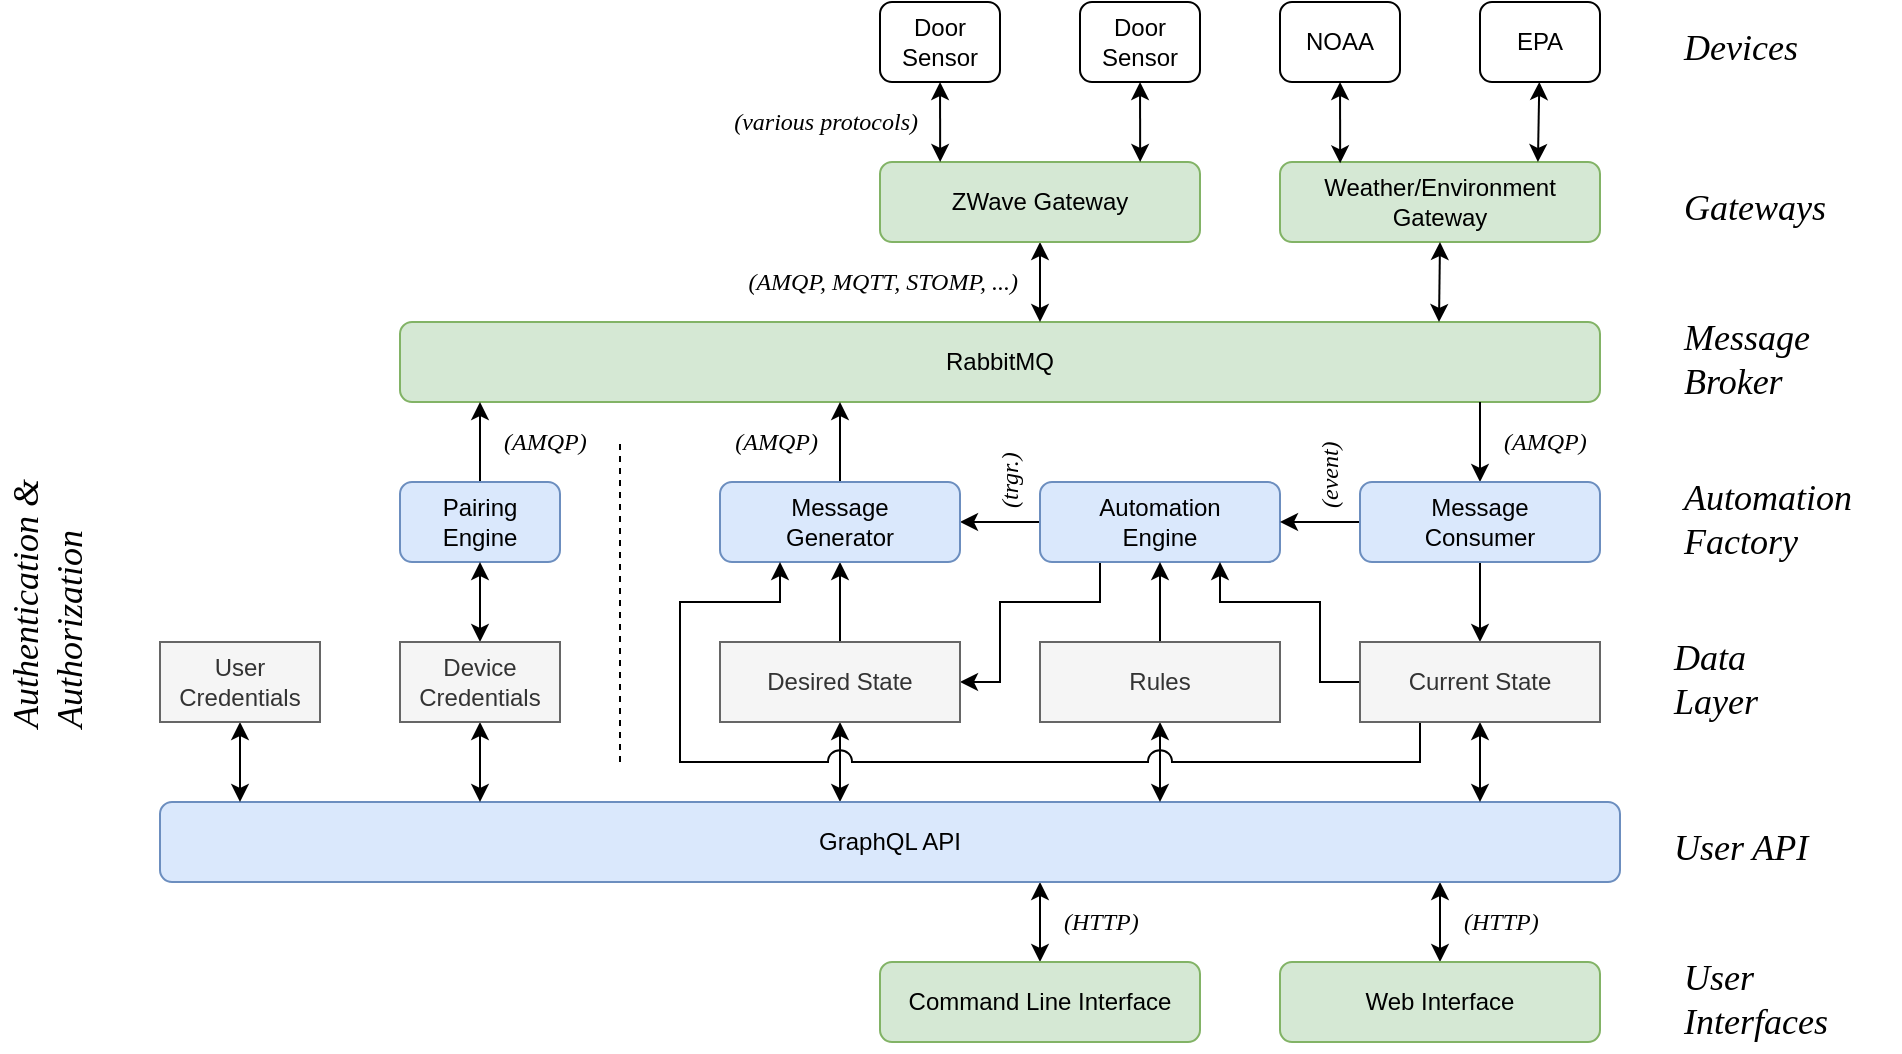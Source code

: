 <mxfile version="13.3.9" type="device"><diagram id="nyFlotmh9oRMmqSYARnF" name="Page-1"><mxGraphModel dx="946" dy="614" grid="1" gridSize="10" guides="1" tooltips="1" connect="1" arrows="1" fold="1" page="1" pageScale="1" pageWidth="1100" pageHeight="850" math="0" shadow="0"><root><mxCell id="0"/><mxCell id="1" parent="0"/><mxCell id="MtfKd6-NrAOQEtamVdi_-2" value="RabbitMQ" style="rounded=1;whiteSpace=wrap;html=1;fillColor=#d5e8d4;strokeColor=#82b366;" parent="1" vertex="1"><mxGeometry x="280" y="320" width="600" height="40" as="geometry"/></mxCell><mxCell id="crTIPaQlFp2diR58oL3v-14" value="" style="edgeStyle=orthogonalEdgeStyle;rounded=0;orthogonalLoop=1;jettySize=auto;html=1;startArrow=classic;startFill=1;" parent="1" source="MtfKd6-NrAOQEtamVdi_-15" target="crTIPaQlFp2diR58oL3v-1" edge="1"><mxGeometry relative="1" as="geometry"><Array as="points"><mxPoint x="800" y="630"/><mxPoint x="800" y="630"/></Array></mxGeometry></mxCell><mxCell id="MtfKd6-NrAOQEtamVdi_-15" value="Web Interface&lt;br&gt;" style="rounded=1;whiteSpace=wrap;html=1;fillColor=#d5e8d4;strokeColor=#82b366;" parent="1" vertex="1"><mxGeometry x="720" y="640" width="160" height="40" as="geometry"/></mxCell><mxCell id="crTIPaQlFp2diR58oL3v-15" value="" style="edgeStyle=orthogonalEdgeStyle;rounded=0;orthogonalLoop=1;jettySize=auto;html=1;startArrow=classic;startFill=1;" parent="1" source="MtfKd6-NrAOQEtamVdi_-23" target="crTIPaQlFp2diR58oL3v-1" edge="1"><mxGeometry relative="1" as="geometry"><Array as="points"><mxPoint x="600" y="630"/><mxPoint x="600" y="630"/></Array></mxGeometry></mxCell><mxCell id="MtfKd6-NrAOQEtamVdi_-23" value="Command Line Interface&lt;br&gt;" style="rounded=1;whiteSpace=wrap;html=1;fillColor=#d5e8d4;align=center;strokeColor=#82b366;" parent="1" vertex="1"><mxGeometry x="520" y="640" width="160" height="40" as="geometry"/></mxCell><mxCell id="crTIPaQlFp2diR58oL3v-50" value="" style="edgeStyle=orthogonalEdgeStyle;rounded=0;orthogonalLoop=1;jettySize=auto;html=1;startArrow=none;startFill=0;endArrow=classic;endFill=1;" parent="1" source="oq3WfbMp-8Tl82nZoWhs-5" target="crTIPaQlFp2diR58oL3v-29" edge="1"><mxGeometry relative="1" as="geometry"><mxPoint x="500" y="480" as="sourcePoint"/></mxGeometry></mxCell><mxCell id="crTIPaQlFp2diR58oL3v-57" value="" style="edgeStyle=orthogonalEdgeStyle;rounded=0;orthogonalLoop=1;jettySize=auto;html=1;startArrow=classic;startFill=1;endArrow=classic;endFill=1;jumpStyle=none;" parent="1" source="oq3WfbMp-8Tl82nZoWhs-5" target="crTIPaQlFp2diR58oL3v-1" edge="1"><mxGeometry relative="1" as="geometry"><Array as="points"><mxPoint x="500" y="550"/><mxPoint x="500" y="550"/></Array><mxPoint x="500" y="540" as="sourcePoint"/></mxGeometry></mxCell><mxCell id="crTIPaQlFp2diR58oL3v-43" value="" style="edgeStyle=orthogonalEdgeStyle;rounded=0;orthogonalLoop=1;jettySize=auto;html=1;startArrow=none;startFill=0;endArrow=classic;endFill=1;" parent="1" source="MtfKd6-NrAOQEtamVdi_-88" target="crTIPaQlFp2diR58oL3v-29" edge="1"><mxGeometry relative="1" as="geometry"/></mxCell><mxCell id="crTIPaQlFp2diR58oL3v-48" style="edgeStyle=orthogonalEdgeStyle;rounded=0;orthogonalLoop=1;jettySize=auto;html=1;exitX=0.25;exitY=1;exitDx=0;exitDy=0;startArrow=none;startFill=0;endArrow=classic;endFill=1;" parent="1" source="MtfKd6-NrAOQEtamVdi_-88" target="oq3WfbMp-8Tl82nZoWhs-5" edge="1"><mxGeometry relative="1" as="geometry"><Array as="points"><mxPoint x="630" y="460"/><mxPoint x="580" y="460"/><mxPoint x="580" y="500"/></Array><mxPoint x="559.52" y="510.18" as="targetPoint"/></mxGeometry></mxCell><mxCell id="MtfKd6-NrAOQEtamVdi_-88" value="Automation&lt;br&gt;Engine" style="rounded=1;whiteSpace=wrap;html=1;fillColor=#dae8fc;align=center;strokeColor=#6c8ebf;" parent="1" vertex="1"><mxGeometry x="600" y="400" width="120" height="40" as="geometry"/></mxCell><mxCell id="MtfKd6-NrAOQEtamVdi_-129" value="" style="edgeStyle=none;rounded=0;orthogonalLoop=1;jettySize=auto;html=1;startArrow=classic;startFill=1;endArrow=classic;endFill=1;" parent="1" source="MtfKd6-NrAOQEtamVdi_-122" edge="1"><mxGeometry relative="1" as="geometry"><mxPoint x="600" y="320" as="targetPoint"/></mxGeometry></mxCell><mxCell id="MtfKd6-NrAOQEtamVdi_-122" value="ZWave Gateway&lt;br&gt;" style="rounded=1;whiteSpace=wrap;html=1;fillColor=#d5e8d4;strokeColor=#82b366;" parent="1" vertex="1"><mxGeometry x="520" y="240" width="160" height="40" as="geometry"/></mxCell><mxCell id="MtfKd6-NrAOQEtamVdi_-126" value="" style="edgeStyle=none;rounded=0;orthogonalLoop=1;jettySize=auto;html=1;startArrow=classic;startFill=1;endArrow=classic;endFill=1;entryX=0.188;entryY=0;entryDx=0;entryDy=0;entryPerimeter=0;" parent="1" source="MtfKd6-NrAOQEtamVdi_-123" target="MtfKd6-NrAOQEtamVdi_-122" edge="1"><mxGeometry relative="1" as="geometry"><mxPoint x="550" y="190" as="targetPoint"/></mxGeometry></mxCell><mxCell id="MtfKd6-NrAOQEtamVdi_-123" value="Door&lt;br&gt;Sensor&lt;br&gt;" style="rounded=1;whiteSpace=wrap;html=1;" parent="1" vertex="1"><mxGeometry x="520" y="160" width="60" height="40" as="geometry"/></mxCell><mxCell id="MtfKd6-NrAOQEtamVdi_-125" value="" style="edgeStyle=none;rounded=0;orthogonalLoop=1;jettySize=auto;html=1;startArrow=classic;startFill=1;endArrow=classic;endFill=1;entryX=0.813;entryY=0;entryDx=0;entryDy=0;entryPerimeter=0;" parent="1" source="MtfKd6-NrAOQEtamVdi_-124" target="MtfKd6-NrAOQEtamVdi_-122" edge="1"><mxGeometry relative="1" as="geometry"><mxPoint x="650" y="200" as="targetPoint"/></mxGeometry></mxCell><mxCell id="MtfKd6-NrAOQEtamVdi_-124" value="Door&lt;br&gt;Sensor&lt;br&gt;" style="rounded=1;whiteSpace=wrap;html=1;" parent="1" vertex="1"><mxGeometry x="620" y="160" width="60" height="40" as="geometry"/></mxCell><mxCell id="OB2HOh7Wm_sJz5mUgPdf-1" value="Weather/Environment Gateway&lt;br&gt;" style="rounded=1;whiteSpace=wrap;html=1;fillColor=#d5e8d4;strokeColor=#82b366;" parent="1" vertex="1"><mxGeometry x="720" y="240" width="160" height="40" as="geometry"/></mxCell><mxCell id="OB2HOh7Wm_sJz5mUgPdf-2" value="" style="edgeStyle=none;rounded=0;orthogonalLoop=1;jettySize=auto;html=1;startArrow=classic;startFill=1;endArrow=classic;endFill=1;entryX=0.188;entryY=0.017;entryDx=0;entryDy=0;entryPerimeter=0;" parent="1" source="OB2HOh7Wm_sJz5mUgPdf-3" target="OB2HOh7Wm_sJz5mUgPdf-1" edge="1"><mxGeometry relative="1" as="geometry"><mxPoint x="750" y="190" as="targetPoint"/></mxGeometry></mxCell><mxCell id="OB2HOh7Wm_sJz5mUgPdf-3" value="NOAA&lt;br&gt;" style="rounded=1;whiteSpace=wrap;html=1;" parent="1" vertex="1"><mxGeometry x="720" y="160" width="60" height="40" as="geometry"/></mxCell><mxCell id="OB2HOh7Wm_sJz5mUgPdf-4" value="" style="edgeStyle=none;rounded=0;orthogonalLoop=1;jettySize=auto;html=1;startArrow=classic;startFill=1;endArrow=classic;endFill=1;entryX=0.806;entryY=0;entryDx=0;entryDy=0;entryPerimeter=0;" parent="1" source="OB2HOh7Wm_sJz5mUgPdf-5" target="OB2HOh7Wm_sJz5mUgPdf-1" edge="1"><mxGeometry relative="1" as="geometry"><mxPoint x="850" y="200" as="targetPoint"/></mxGeometry></mxCell><mxCell id="OB2HOh7Wm_sJz5mUgPdf-5" value="EPA&lt;br&gt;" style="rounded=1;whiteSpace=wrap;html=1;" parent="1" vertex="1"><mxGeometry x="820" y="160" width="60" height="40" as="geometry"/></mxCell><mxCell id="OB2HOh7Wm_sJz5mUgPdf-12" value="" style="edgeStyle=none;rounded=0;orthogonalLoop=1;jettySize=auto;html=1;startArrow=classic;startFill=1;endArrow=classic;endFill=1;" parent="1" edge="1"><mxGeometry relative="1" as="geometry"><mxPoint x="799.5" y="320" as="targetPoint"/><mxPoint x="800" y="280" as="sourcePoint"/></mxGeometry></mxCell><mxCell id="uU05n5d9MdpaISkNptbO-14" value="" style="edgeStyle=orthogonalEdgeStyle;rounded=0;orthogonalLoop=1;jettySize=auto;html=1;" parent="1" edge="1"><mxGeometry relative="1" as="geometry"><Array as="points"><mxPoint x="120" y="410"/><mxPoint x="120" y="410"/></Array><mxPoint x="160" y="410" as="sourcePoint"/></mxGeometry></mxCell><mxCell id="QIztM4St6ZhZZ24SG2eG-1" value="&lt;font style=&quot;font-size: 18px;&quot;&gt;&lt;span style=&quot;font-size: 18px;&quot;&gt;&lt;i style=&quot;font-size: 18px;&quot;&gt;Devices&lt;/i&gt;&lt;/span&gt;&lt;/font&gt;" style="text;html=1;resizable=0;points=[];autosize=1;align=left;verticalAlign=top;spacingTop=-4;fontStyle=0;fontFamily=Georgia;fontSize=18;" parent="1" vertex="1"><mxGeometry x="920" y="170" width="80" height="20" as="geometry"/></mxCell><mxCell id="QIztM4St6ZhZZ24SG2eG-2" value="&lt;font style=&quot;font-size: 18px;&quot;&gt;&lt;span style=&quot;font-size: 18px;&quot;&gt;&lt;i style=&quot;font-size: 18px;&quot;&gt;Gateways&lt;/i&gt;&lt;/span&gt;&lt;/font&gt;" style="text;html=1;resizable=0;points=[];autosize=1;align=left;verticalAlign=top;spacingTop=-4;fontStyle=0;fontFamily=Georgia;fontSize=18;" parent="1" vertex="1"><mxGeometry x="920" y="250" width="90" height="20" as="geometry"/></mxCell><mxCell id="QIztM4St6ZhZZ24SG2eG-3" value="&lt;font style=&quot;font-size: 18px&quot;&gt;&lt;span style=&quot;font-size: 18px&quot;&gt;&lt;i style=&quot;font-size: 18px&quot;&gt;Message &lt;br&gt;Broker&lt;br&gt;&lt;/i&gt;&lt;/span&gt;&lt;/font&gt;" style="text;html=1;resizable=0;points=[];autosize=1;align=left;verticalAlign=top;spacingTop=-4;fontStyle=0;fontFamily=Georgia;fontSize=18;" parent="1" vertex="1"><mxGeometry x="920" y="315" width="90" height="50" as="geometry"/></mxCell><mxCell id="R3oFiwPBxOHr03Vyc30n-2" value="&lt;font face=&quot;Georgia&quot; style=&quot;font-size: 12px&quot;&gt;&lt;i&gt;(various protocols)&lt;/i&gt;&lt;/font&gt;" style="text;html=1;align=right;verticalAlign=middle;resizable=0;points=[];autosize=1;" parent="1" vertex="1"><mxGeometry x="420" y="210" width="120" height="20" as="geometry"/></mxCell><mxCell id="R3oFiwPBxOHr03Vyc30n-3" value="&lt;font face=&quot;Georgia&quot; style=&quot;font-size: 12px&quot;&gt;&lt;i&gt;(AMQP, MQTT, STOMP, ...)&lt;/i&gt;&lt;/font&gt;" style="text;html=1;align=right;verticalAlign=middle;resizable=0;points=[];autosize=1;" parent="1" vertex="1"><mxGeometry x="430" y="290" width="160" height="20" as="geometry"/></mxCell><mxCell id="crTIPaQlFp2diR58oL3v-37" style="edgeStyle=orthogonalEdgeStyle;rounded=0;orthogonalLoop=1;jettySize=auto;html=1;exitX=0.5;exitY=0;exitDx=0;exitDy=0;startArrow=classic;startFill=1;endArrow=none;endFill=0;" parent="1" source="R3oFiwPBxOHr03Vyc30n-8" target="MtfKd6-NrAOQEtamVdi_-2" edge="1"><mxGeometry relative="1" as="geometry"><mxPoint x="820" y="380" as="targetPoint"/><Array as="points"><mxPoint x="820" y="370"/><mxPoint x="820" y="370"/></Array></mxGeometry></mxCell><mxCell id="crTIPaQlFp2diR58oL3v-42" value="" style="edgeStyle=orthogonalEdgeStyle;rounded=0;orthogonalLoop=1;jettySize=auto;html=1;startArrow=none;startFill=0;endArrow=classic;endFill=1;" parent="1" source="R3oFiwPBxOHr03Vyc30n-8" target="MtfKd6-NrAOQEtamVdi_-88" edge="1"><mxGeometry relative="1" as="geometry"/></mxCell><mxCell id="crTIPaQlFp2diR58oL3v-46" value="" style="edgeStyle=orthogonalEdgeStyle;rounded=0;orthogonalLoop=1;jettySize=auto;html=1;startArrow=none;startFill=0;endArrow=classic;endFill=1;" parent="1" source="R3oFiwPBxOHr03Vyc30n-8" target="crTIPaQlFp2diR58oL3v-31" edge="1"><mxGeometry relative="1" as="geometry"/></mxCell><mxCell id="R3oFiwPBxOHr03Vyc30n-8" value="Message&lt;br&gt;Consumer" style="rounded=1;whiteSpace=wrap;html=1;fillColor=#dae8fc;align=center;strokeColor=#6c8ebf;" parent="1" vertex="1"><mxGeometry x="760" y="400" width="120" height="40" as="geometry"/></mxCell><mxCell id="crTIPaQlFp2diR58oL3v-1" value="GraphQL API" style="rounded=1;whiteSpace=wrap;html=1;fillColor=#dae8fc;strokeColor=#6c8ebf;rotation=0;" parent="1" vertex="1"><mxGeometry x="160" y="560" width="730" height="40" as="geometry"/></mxCell><mxCell id="oq3WfbMp-8Tl82nZoWhs-3" value="" style="edgeStyle=orthogonalEdgeStyle;rounded=0;orthogonalLoop=1;jettySize=auto;html=1;" edge="1" parent="1" source="crTIPaQlFp2diR58oL3v-29" target="MtfKd6-NrAOQEtamVdi_-2"><mxGeometry relative="1" as="geometry"><Array as="points"><mxPoint x="500" y="370"/><mxPoint x="500" y="370"/></Array></mxGeometry></mxCell><mxCell id="crTIPaQlFp2diR58oL3v-29" value="Message&lt;br&gt;Generator" style="rounded=1;whiteSpace=wrap;html=1;fillColor=#dae8fc;align=center;strokeColor=#6c8ebf;" parent="1" vertex="1"><mxGeometry x="440" y="400" width="120" height="40" as="geometry"/></mxCell><mxCell id="crTIPaQlFp2diR58oL3v-47" value="" style="edgeStyle=orthogonalEdgeStyle;rounded=0;orthogonalLoop=1;jettySize=auto;html=1;startArrow=none;startFill=0;endArrow=classic;endFill=1;" parent="1" source="crTIPaQlFp2diR58oL3v-30" target="MtfKd6-NrAOQEtamVdi_-88" edge="1"><mxGeometry relative="1" as="geometry"/></mxCell><mxCell id="crTIPaQlFp2diR58oL3v-58" value="" style="edgeStyle=orthogonalEdgeStyle;rounded=0;orthogonalLoop=1;jettySize=auto;html=1;startArrow=classic;startFill=1;endArrow=classic;endFill=1;jumpStyle=none;jumpSize=6;" parent="1" source="crTIPaQlFp2diR58oL3v-30" target="crTIPaQlFp2diR58oL3v-1" edge="1"><mxGeometry relative="1" as="geometry"><Array as="points"><mxPoint x="660" y="570"/><mxPoint x="660" y="570"/></Array></mxGeometry></mxCell><mxCell id="crTIPaQlFp2diR58oL3v-30" value="Rules" style="rounded=0;whiteSpace=wrap;html=1;align=center;fillColor=#f5f5f5;strokeColor=#666666;fontColor=#333333;" parent="1" vertex="1"><mxGeometry x="600" y="480" width="120" height="40" as="geometry"/></mxCell><mxCell id="crTIPaQlFp2diR58oL3v-49" style="edgeStyle=orthogonalEdgeStyle;rounded=0;orthogonalLoop=1;jettySize=auto;html=1;exitX=0.25;exitY=1;exitDx=0;exitDy=0;entryX=0.25;entryY=1;entryDx=0;entryDy=0;startArrow=none;startFill=0;endArrow=classic;endFill=1;jumpStyle=arc;jumpSize=12;" parent="1" source="crTIPaQlFp2diR58oL3v-31" target="crTIPaQlFp2diR58oL3v-29" edge="1"><mxGeometry relative="1" as="geometry"><Array as="points"><mxPoint x="790" y="540"/><mxPoint x="420" y="540"/><mxPoint x="420" y="460"/><mxPoint x="470" y="460"/></Array></mxGeometry></mxCell><mxCell id="crTIPaQlFp2diR58oL3v-65" value="" style="edgeStyle=orthogonalEdgeStyle;rounded=0;jumpStyle=none;jumpSize=12;orthogonalLoop=1;jettySize=auto;html=1;startArrow=classic;startFill=1;endArrow=classic;endFill=1;" parent="1" source="crTIPaQlFp2diR58oL3v-31" target="crTIPaQlFp2diR58oL3v-1" edge="1"><mxGeometry relative="1" as="geometry"><Array as="points"><mxPoint x="820" y="580"/><mxPoint x="820" y="580"/></Array></mxGeometry></mxCell><mxCell id="crTIPaQlFp2diR58oL3v-67" style="edgeStyle=orthogonalEdgeStyle;rounded=0;jumpStyle=none;jumpSize=12;orthogonalLoop=1;jettySize=auto;html=1;exitX=0;exitY=0.5;exitDx=0;exitDy=0;startArrow=none;startFill=0;endArrow=classic;endFill=1;" parent="1" source="crTIPaQlFp2diR58oL3v-31" target="MtfKd6-NrAOQEtamVdi_-88" edge="1"><mxGeometry relative="1" as="geometry"><Array as="points"><mxPoint x="740" y="500"/><mxPoint x="740" y="460"/><mxPoint x="690" y="460"/></Array></mxGeometry></mxCell><mxCell id="crTIPaQlFp2diR58oL3v-31" value="Current State" style="rounded=0;whiteSpace=wrap;html=1;align=center;fillColor=#f5f5f5;strokeColor=#666666;fontColor=#333333;" parent="1" vertex="1"><mxGeometry x="760" y="480" width="120" height="40" as="geometry"/></mxCell><mxCell id="crTIPaQlFp2diR58oL3v-51" value="&lt;font face=&quot;Georgia&quot; style=&quot;font-size: 12px&quot;&gt;&lt;i&gt;(AMQP)&lt;/i&gt;&lt;/font&gt;" style="text;html=1;align=left;verticalAlign=middle;resizable=0;points=[];autosize=1;" parent="1" vertex="1"><mxGeometry x="830" y="370" width="60" height="20" as="geometry"/></mxCell><mxCell id="crTIPaQlFp2diR58oL3v-52" value="&lt;font face=&quot;Georgia&quot; style=&quot;font-size: 12px&quot;&gt;&lt;i&gt;(AMQP)&lt;/i&gt;&lt;/font&gt;" style="text;html=1;align=left;verticalAlign=middle;resizable=0;points=[];autosize=1;" parent="1" vertex="1"><mxGeometry x="330" y="370" width="60" height="20" as="geometry"/></mxCell><mxCell id="crTIPaQlFp2diR58oL3v-55" value="&lt;font face=&quot;Georgia&quot;&gt;&lt;i&gt;(trgr.)&lt;br&gt;&lt;/i&gt;&lt;/font&gt;" style="text;html=1;align=left;verticalAlign=middle;resizable=0;points=[];autosize=1;rotation=-90;" parent="1" vertex="1"><mxGeometry x="560" y="380" width="50" height="20" as="geometry"/></mxCell><mxCell id="crTIPaQlFp2diR58oL3v-61" value="&lt;font style=&quot;font-size: 18px&quot;&gt;&lt;span style=&quot;font-size: 18px&quot;&gt;&lt;i style=&quot;font-size: 18px&quot;&gt;Automation&lt;br&gt;Factory&lt;br&gt;&lt;/i&gt;&lt;/span&gt;&lt;/font&gt;" style="text;html=1;resizable=0;points=[];autosize=1;align=left;verticalAlign=top;spacingTop=-4;fontStyle=0;fontFamily=Georgia;fontSize=18;" parent="1" vertex="1"><mxGeometry x="920" y="395" width="110" height="50" as="geometry"/></mxCell><mxCell id="crTIPaQlFp2diR58oL3v-62" value="&lt;font style=&quot;font-size: 18px&quot;&gt;&lt;span style=&quot;font-size: 18px&quot;&gt;&lt;i style=&quot;font-size: 18px&quot;&gt;Data&lt;br&gt;Layer&lt;br&gt;&lt;/i&gt;&lt;/span&gt;&lt;/font&gt;" style="text;html=1;resizable=0;points=[];autosize=1;align=left;verticalAlign=top;spacingTop=-4;fontStyle=0;fontFamily=Georgia;fontSize=18;" parent="1" vertex="1"><mxGeometry x="915" y="475" width="60" height="50" as="geometry"/></mxCell><mxCell id="crTIPaQlFp2diR58oL3v-64" value="&lt;font style=&quot;font-size: 18px&quot;&gt;&lt;span style=&quot;font-size: 18px&quot;&gt;&lt;i style=&quot;font-size: 18px&quot;&gt;User API&lt;/i&gt;&lt;/span&gt;&lt;/font&gt;" style="text;html=1;resizable=0;points=[];autosize=1;align=left;verticalAlign=top;spacingTop=-4;fontStyle=0;fontFamily=Georgia;fontSize=18;" parent="1" vertex="1"><mxGeometry x="915" y="570" width="90" height="20" as="geometry"/></mxCell><mxCell id="crTIPaQlFp2diR58oL3v-66" value="&lt;font style=&quot;font-size: 18px&quot;&gt;&lt;span style=&quot;font-size: 18px&quot;&gt;&lt;i style=&quot;font-size: 18px&quot;&gt;User&lt;br&gt;Interfaces&lt;br&gt;&lt;/i&gt;&lt;/span&gt;&lt;/font&gt;" style="text;html=1;resizable=0;points=[];autosize=1;align=left;verticalAlign=top;spacingTop=-4;fontStyle=0;fontFamily=Georgia;fontSize=18;" parent="1" vertex="1"><mxGeometry x="920" y="635" width="100" height="50" as="geometry"/></mxCell><mxCell id="oq3WfbMp-8Tl82nZoWhs-7" value="" style="edgeStyle=orthogonalEdgeStyle;rounded=0;orthogonalLoop=1;jettySize=auto;html=1;" edge="1" parent="1" source="crTIPaQlFp2diR58oL3v-68" target="MtfKd6-NrAOQEtamVdi_-2"><mxGeometry relative="1" as="geometry"><Array as="points"><mxPoint x="320" y="370"/><mxPoint x="320" y="370"/></Array></mxGeometry></mxCell><mxCell id="crTIPaQlFp2diR58oL3v-68" value="Pairing Engine" style="rounded=1;whiteSpace=wrap;html=1;fillColor=#dae8fc;align=center;strokeColor=#6c8ebf;rotation=0;" parent="1" vertex="1"><mxGeometry x="280" y="400" width="80" height="40" as="geometry"/></mxCell><mxCell id="crTIPaQlFp2diR58oL3v-73" value="" style="edgeStyle=orthogonalEdgeStyle;rounded=0;jumpStyle=none;jumpSize=12;orthogonalLoop=1;jettySize=auto;html=1;startArrow=classic;startFill=1;endArrow=classic;endFill=1;" parent="1" source="crTIPaQlFp2diR58oL3v-69" target="crTIPaQlFp2diR58oL3v-68" edge="1"><mxGeometry relative="1" as="geometry"/></mxCell><mxCell id="oq3WfbMp-8Tl82nZoWhs-6" value="" style="edgeStyle=orthogonalEdgeStyle;rounded=0;orthogonalLoop=1;jettySize=auto;html=1;startArrow=classic;startFill=1;" edge="1" parent="1" source="crTIPaQlFp2diR58oL3v-69" target="crTIPaQlFp2diR58oL3v-1"><mxGeometry relative="1" as="geometry"><Array as="points"><mxPoint x="320" y="570"/><mxPoint x="320" y="570"/></Array></mxGeometry></mxCell><mxCell id="crTIPaQlFp2diR58oL3v-69" value="Device Credentials" style="rounded=0;whiteSpace=wrap;html=1;align=center;fillColor=#f5f5f5;strokeColor=#666666;fontColor=#333333;" parent="1" vertex="1"><mxGeometry x="280" y="480" width="80" height="40" as="geometry"/></mxCell><mxCell id="oq3WfbMp-8Tl82nZoWhs-8" value="" style="edgeStyle=orthogonalEdgeStyle;rounded=0;orthogonalLoop=1;jettySize=auto;html=1;startArrow=classic;startFill=1;" edge="1" parent="1" source="crTIPaQlFp2diR58oL3v-70" target="crTIPaQlFp2diR58oL3v-1"><mxGeometry relative="1" as="geometry"><Array as="points"><mxPoint x="200" y="570"/><mxPoint x="200" y="570"/></Array></mxGeometry></mxCell><mxCell id="crTIPaQlFp2diR58oL3v-70" value="User Credentials" style="rounded=0;whiteSpace=wrap;html=1;align=center;fillColor=#f5f5f5;strokeColor=#666666;fontColor=#333333;" parent="1" vertex="1"><mxGeometry x="160" y="480" width="80" height="40" as="geometry"/></mxCell><mxCell id="crTIPaQlFp2diR58oL3v-75" value="&lt;font face=&quot;Georgia&quot; style=&quot;font-size: 12px&quot;&gt;&lt;i&gt;(AMQP)&lt;/i&gt;&lt;/font&gt;" style="text;html=1;align=right;verticalAlign=middle;resizable=0;points=[];autosize=1;" parent="1" vertex="1"><mxGeometry x="430" y="370" width="60" height="20" as="geometry"/></mxCell><mxCell id="crTIPaQlFp2diR58oL3v-76" value="&lt;font face=&quot;Georgia&quot; style=&quot;font-size: 12px&quot;&gt;&lt;i&gt;(HTTP)&lt;/i&gt;&lt;/font&gt;&lt;span style=&quot;color: rgba(0 , 0 , 0 , 0) ; font-family: monospace ; font-size: 0px&quot;&gt;%3CmxGraphModel%3E%3Croot%3E%3CmxCell%20id%3D%220%22%2F%3E%3CmxCell%20id%3D%221%22%20parent%3D%220%22%2F%3E%3CmxCell%20id%3D%222%22%20value%3D%22%26lt%3Bfont%20face%3D%26quot%3BGeorgia%26quot%3B%20style%3D%26quot%3Bfont-size%3A%2012px%26quot%3B%26gt%3B%26lt%3Bi%26gt%3B(AMQP)%26lt%3B%2Fi%26gt%3B%26lt%3B%2Ffont%26gt%3B%22%20style%3D%22text%3Bhtml%3D1%3Balign%3Dleft%3BverticalAlign%3Dmiddle%3Bresizable%3D0%3Bpoints%3D%5B%5D%3Bautosize%3D1%3B%22%20vertex%3D%221%22%20parent%3D%221%22%3E%3CmxGeometry%20x%3D%22230%22%20y%3D%22250%22%20width%3D%2260%22%20height%3D%2220%22%20as%3D%22geometry%22%2F%3E%3C%2FmxCell%3E%3C%2Froot%3E%3C%2FmxGraphModel%3E&lt;/span&gt;" style="text;html=1;align=left;verticalAlign=middle;resizable=0;points=[];autosize=1;" parent="1" vertex="1"><mxGeometry x="610" y="610" width="60" height="20" as="geometry"/></mxCell><mxCell id="crTIPaQlFp2diR58oL3v-77" value="&lt;font face=&quot;Georgia&quot; style=&quot;font-size: 12px&quot;&gt;&lt;i&gt;(HTTP)&lt;/i&gt;&lt;/font&gt;&lt;span style=&quot;color: rgba(0 , 0 , 0 , 0) ; font-family: monospace ; font-size: 0px&quot;&gt;%3CmxGraphModel%3E%3Croot%3E%3CmxCell%20id%3D%220%22%2F%3E%3CmxCell%20id%3D%221%22%20parent%3D%220%22%2F%3E%3CmxCell%20id%3D%222%22%20value%3D%22%26lt%3Bfont%20face%3D%26quot%3BGeorgia%26quot%3B%20style%3D%26quot%3Bfont-size%3A%2012px%26quot%3B%26gt%3B%26lt%3Bi%26gt%3B(AMQP)%26lt%3B%2Fi%26gt%3B%26lt%3B%2Ffont%26gt%3B%22%20style%3D%22text%3Bhtml%3D1%3Balign%3Dleft%3BverticalAlign%3Dmiddle%3Bresizable%3D0%3Bpoints%3D%5B%5D%3Bautosize%3D1%3B%22%20vertex%3D%221%22%20parent%3D%221%22%3E%3CmxGeometry%20x%3D%22230%22%20y%3D%22250%22%20width%3D%2260%22%20height%3D%2220%22%20as%3D%22geometry%22%2F%3E%3C%2FmxCell%3E%3C%2Froot%3E%3C%2FmxGraphModel%3E&lt;/span&gt;" style="text;html=1;align=left;verticalAlign=middle;resizable=0;points=[];autosize=1;" parent="1" vertex="1"><mxGeometry x="810" y="610" width="60" height="20" as="geometry"/></mxCell><mxCell id="7sh1w6DSSUWEV97gFpGv-1" value="" style="endArrow=none;dashed=1;html=1;" parent="1" edge="1"><mxGeometry width="50" height="50" relative="1" as="geometry"><mxPoint x="390" y="540" as="sourcePoint"/><mxPoint x="390" y="380" as="targetPoint"/></mxGeometry></mxCell><mxCell id="7sh1w6DSSUWEV97gFpGv-2" value="&lt;font style=&quot;font-size: 18px&quot;&gt;&lt;span style=&quot;font-size: 18px&quot;&gt;&lt;i style=&quot;font-size: 18px&quot;&gt;Authentication &amp;amp;&lt;br&gt;Authorization&lt;br&gt;&lt;/i&gt;&lt;/span&gt;&lt;/font&gt;" style="text;html=1;resizable=0;points=[];autosize=1;align=left;verticalAlign=top;spacingTop=-4;fontStyle=0;fontFamily=Georgia;fontSize=18;rotation=-90;" parent="1" vertex="1"><mxGeometry x="30" y="425" width="150" height="50" as="geometry"/></mxCell><mxCell id="oq3WfbMp-8Tl82nZoWhs-4" value="&lt;font face=&quot;Georgia&quot;&gt;&lt;i&gt;(event)&lt;br&gt;&lt;/i&gt;&lt;/font&gt;" style="text;html=1;align=left;verticalAlign=middle;resizable=0;points=[];autosize=1;rotation=-90;" vertex="1" parent="1"><mxGeometry x="720" y="380" width="50" height="20" as="geometry"/></mxCell><mxCell id="oq3WfbMp-8Tl82nZoWhs-5" value="Desired State" style="rounded=0;whiteSpace=wrap;html=1;align=center;fillColor=#f5f5f5;strokeColor=#666666;fontColor=#333333;" vertex="1" parent="1"><mxGeometry x="440" y="480" width="120" height="40" as="geometry"/></mxCell></root></mxGraphModel></diagram></mxfile>